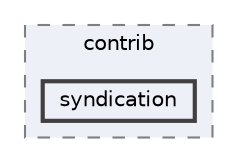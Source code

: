 digraph "C:/Users/LukeMabie/documents/Development/Password_Saver_Using_Django-master/venv/Lib/site-packages/django/contrib/syndication"
{
 // LATEX_PDF_SIZE
  bgcolor="transparent";
  edge [fontname=Helvetica,fontsize=10,labelfontname=Helvetica,labelfontsize=10];
  node [fontname=Helvetica,fontsize=10,shape=box,height=0.2,width=0.4];
  compound=true
  subgraph clusterdir_3744c791f189b3312b781cb062a24638 {
    graph [ bgcolor="#edf0f7", pencolor="grey50", label="contrib", fontname=Helvetica,fontsize=10 style="filled,dashed", URL="dir_3744c791f189b3312b781cb062a24638.html",tooltip=""]
  dir_6d3b57516e22cd96e38c373ad16a1eed [label="syndication", fillcolor="#edf0f7", color="grey25", style="filled,bold", URL="dir_6d3b57516e22cd96e38c373ad16a1eed.html",tooltip=""];
  }
}
